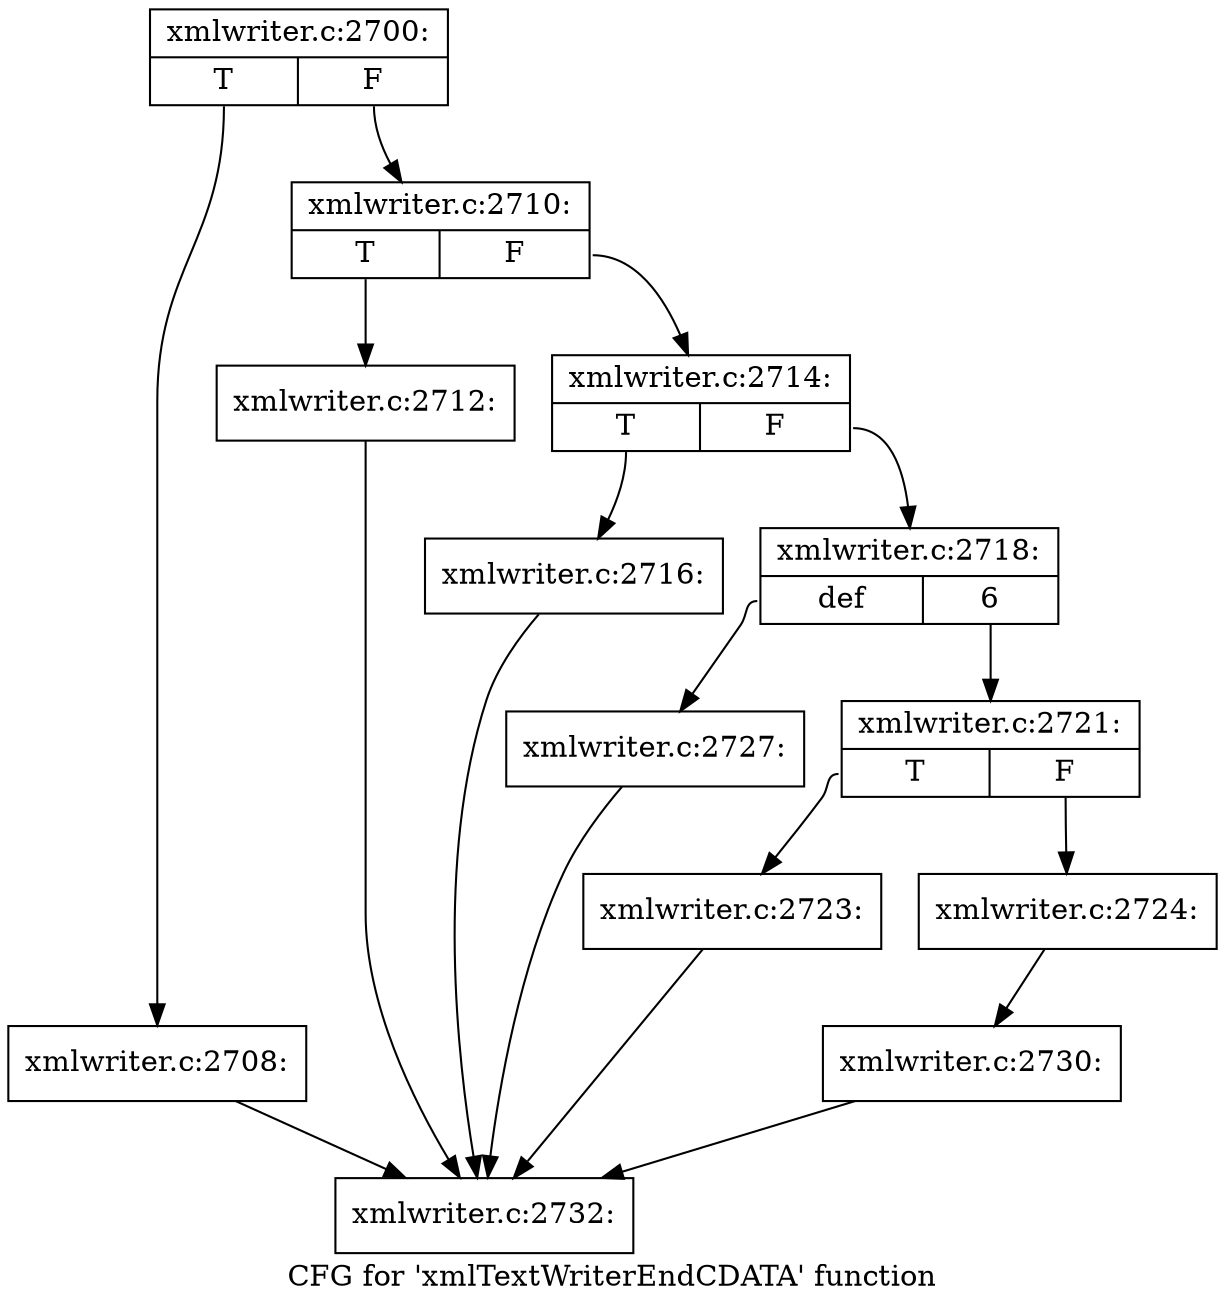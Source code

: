 digraph "CFG for 'xmlTextWriterEndCDATA' function" {
	label="CFG for 'xmlTextWriterEndCDATA' function";

	Node0x403c0d0 [shape=record,label="{xmlwriter.c:2700:|{<s0>T|<s1>F}}"];
	Node0x403c0d0:s0 -> Node0x4046290;
	Node0x403c0d0:s1 -> Node0x40462e0;
	Node0x4046290 [shape=record,label="{xmlwriter.c:2708:}"];
	Node0x4046290 -> Node0x3eb4dd0;
	Node0x40462e0 [shape=record,label="{xmlwriter.c:2710:|{<s0>T|<s1>F}}"];
	Node0x40462e0:s0 -> Node0x4046ad0;
	Node0x40462e0:s1 -> Node0x4046b20;
	Node0x4046ad0 [shape=record,label="{xmlwriter.c:2712:}"];
	Node0x4046ad0 -> Node0x3eb4dd0;
	Node0x4046b20 [shape=record,label="{xmlwriter.c:2714:|{<s0>T|<s1>F}}"];
	Node0x4046b20:s0 -> Node0x4047270;
	Node0x4046b20:s1 -> Node0x40472c0;
	Node0x4047270 [shape=record,label="{xmlwriter.c:2716:}"];
	Node0x4047270 -> Node0x3eb4dd0;
	Node0x40472c0 [shape=record,label="{xmlwriter.c:2718:|{<s0>def|<s1>6}}"];
	Node0x40472c0:s0 -> Node0x4047a00;
	Node0x40472c0:s1 -> Node0x4047d40;
	Node0x4047d40 [shape=record,label="{xmlwriter.c:2721:|{<s0>T|<s1>F}}"];
	Node0x4047d40:s0 -> Node0x4048310;
	Node0x4047d40:s1 -> Node0x4048360;
	Node0x4048310 [shape=record,label="{xmlwriter.c:2723:}"];
	Node0x4048310 -> Node0x3eb4dd0;
	Node0x4048360 [shape=record,label="{xmlwriter.c:2724:}"];
	Node0x4048360 -> Node0x40477f0;
	Node0x4047a00 [shape=record,label="{xmlwriter.c:2727:}"];
	Node0x4047a00 -> Node0x3eb4dd0;
	Node0x40477f0 [shape=record,label="{xmlwriter.c:2730:}"];
	Node0x40477f0 -> Node0x3eb4dd0;
	Node0x3eb4dd0 [shape=record,label="{xmlwriter.c:2732:}"];
}
